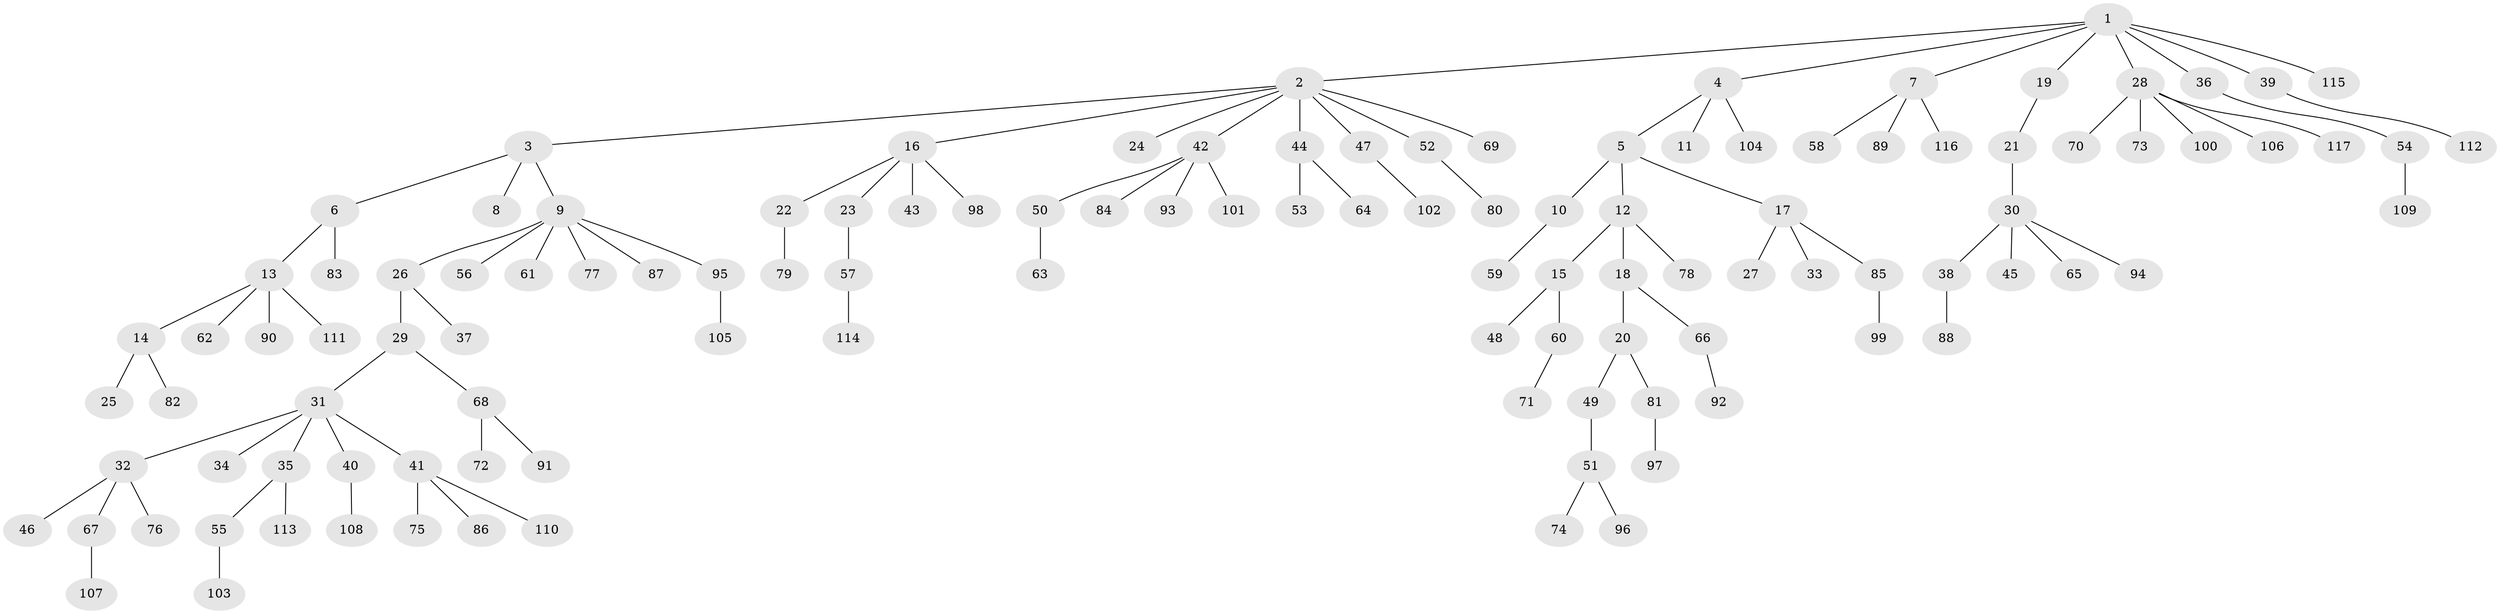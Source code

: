 // coarse degree distribution, {3: 0.12195121951219512, 7: 0.024390243902439025, 4: 0.06097560975609756, 2: 0.17073170731707318, 1: 0.573170731707317, 5: 0.036585365853658534, 8: 0.012195121951219513}
// Generated by graph-tools (version 1.1) at 2025/37/03/04/25 23:37:22]
// undirected, 117 vertices, 116 edges
graph export_dot {
  node [color=gray90,style=filled];
  1;
  2;
  3;
  4;
  5;
  6;
  7;
  8;
  9;
  10;
  11;
  12;
  13;
  14;
  15;
  16;
  17;
  18;
  19;
  20;
  21;
  22;
  23;
  24;
  25;
  26;
  27;
  28;
  29;
  30;
  31;
  32;
  33;
  34;
  35;
  36;
  37;
  38;
  39;
  40;
  41;
  42;
  43;
  44;
  45;
  46;
  47;
  48;
  49;
  50;
  51;
  52;
  53;
  54;
  55;
  56;
  57;
  58;
  59;
  60;
  61;
  62;
  63;
  64;
  65;
  66;
  67;
  68;
  69;
  70;
  71;
  72;
  73;
  74;
  75;
  76;
  77;
  78;
  79;
  80;
  81;
  82;
  83;
  84;
  85;
  86;
  87;
  88;
  89;
  90;
  91;
  92;
  93;
  94;
  95;
  96;
  97;
  98;
  99;
  100;
  101;
  102;
  103;
  104;
  105;
  106;
  107;
  108;
  109;
  110;
  111;
  112;
  113;
  114;
  115;
  116;
  117;
  1 -- 2;
  1 -- 4;
  1 -- 7;
  1 -- 19;
  1 -- 28;
  1 -- 36;
  1 -- 39;
  1 -- 115;
  2 -- 3;
  2 -- 16;
  2 -- 24;
  2 -- 42;
  2 -- 44;
  2 -- 47;
  2 -- 52;
  2 -- 69;
  3 -- 6;
  3 -- 8;
  3 -- 9;
  4 -- 5;
  4 -- 11;
  4 -- 104;
  5 -- 10;
  5 -- 12;
  5 -- 17;
  6 -- 13;
  6 -- 83;
  7 -- 58;
  7 -- 89;
  7 -- 116;
  9 -- 26;
  9 -- 56;
  9 -- 61;
  9 -- 77;
  9 -- 87;
  9 -- 95;
  10 -- 59;
  12 -- 15;
  12 -- 18;
  12 -- 78;
  13 -- 14;
  13 -- 62;
  13 -- 90;
  13 -- 111;
  14 -- 25;
  14 -- 82;
  15 -- 48;
  15 -- 60;
  16 -- 22;
  16 -- 23;
  16 -- 43;
  16 -- 98;
  17 -- 27;
  17 -- 33;
  17 -- 85;
  18 -- 20;
  18 -- 66;
  19 -- 21;
  20 -- 49;
  20 -- 81;
  21 -- 30;
  22 -- 79;
  23 -- 57;
  26 -- 29;
  26 -- 37;
  28 -- 70;
  28 -- 73;
  28 -- 100;
  28 -- 106;
  28 -- 117;
  29 -- 31;
  29 -- 68;
  30 -- 38;
  30 -- 45;
  30 -- 65;
  30 -- 94;
  31 -- 32;
  31 -- 34;
  31 -- 35;
  31 -- 40;
  31 -- 41;
  32 -- 46;
  32 -- 67;
  32 -- 76;
  35 -- 55;
  35 -- 113;
  36 -- 54;
  38 -- 88;
  39 -- 112;
  40 -- 108;
  41 -- 75;
  41 -- 86;
  41 -- 110;
  42 -- 50;
  42 -- 84;
  42 -- 93;
  42 -- 101;
  44 -- 53;
  44 -- 64;
  47 -- 102;
  49 -- 51;
  50 -- 63;
  51 -- 74;
  51 -- 96;
  52 -- 80;
  54 -- 109;
  55 -- 103;
  57 -- 114;
  60 -- 71;
  66 -- 92;
  67 -- 107;
  68 -- 72;
  68 -- 91;
  81 -- 97;
  85 -- 99;
  95 -- 105;
}
